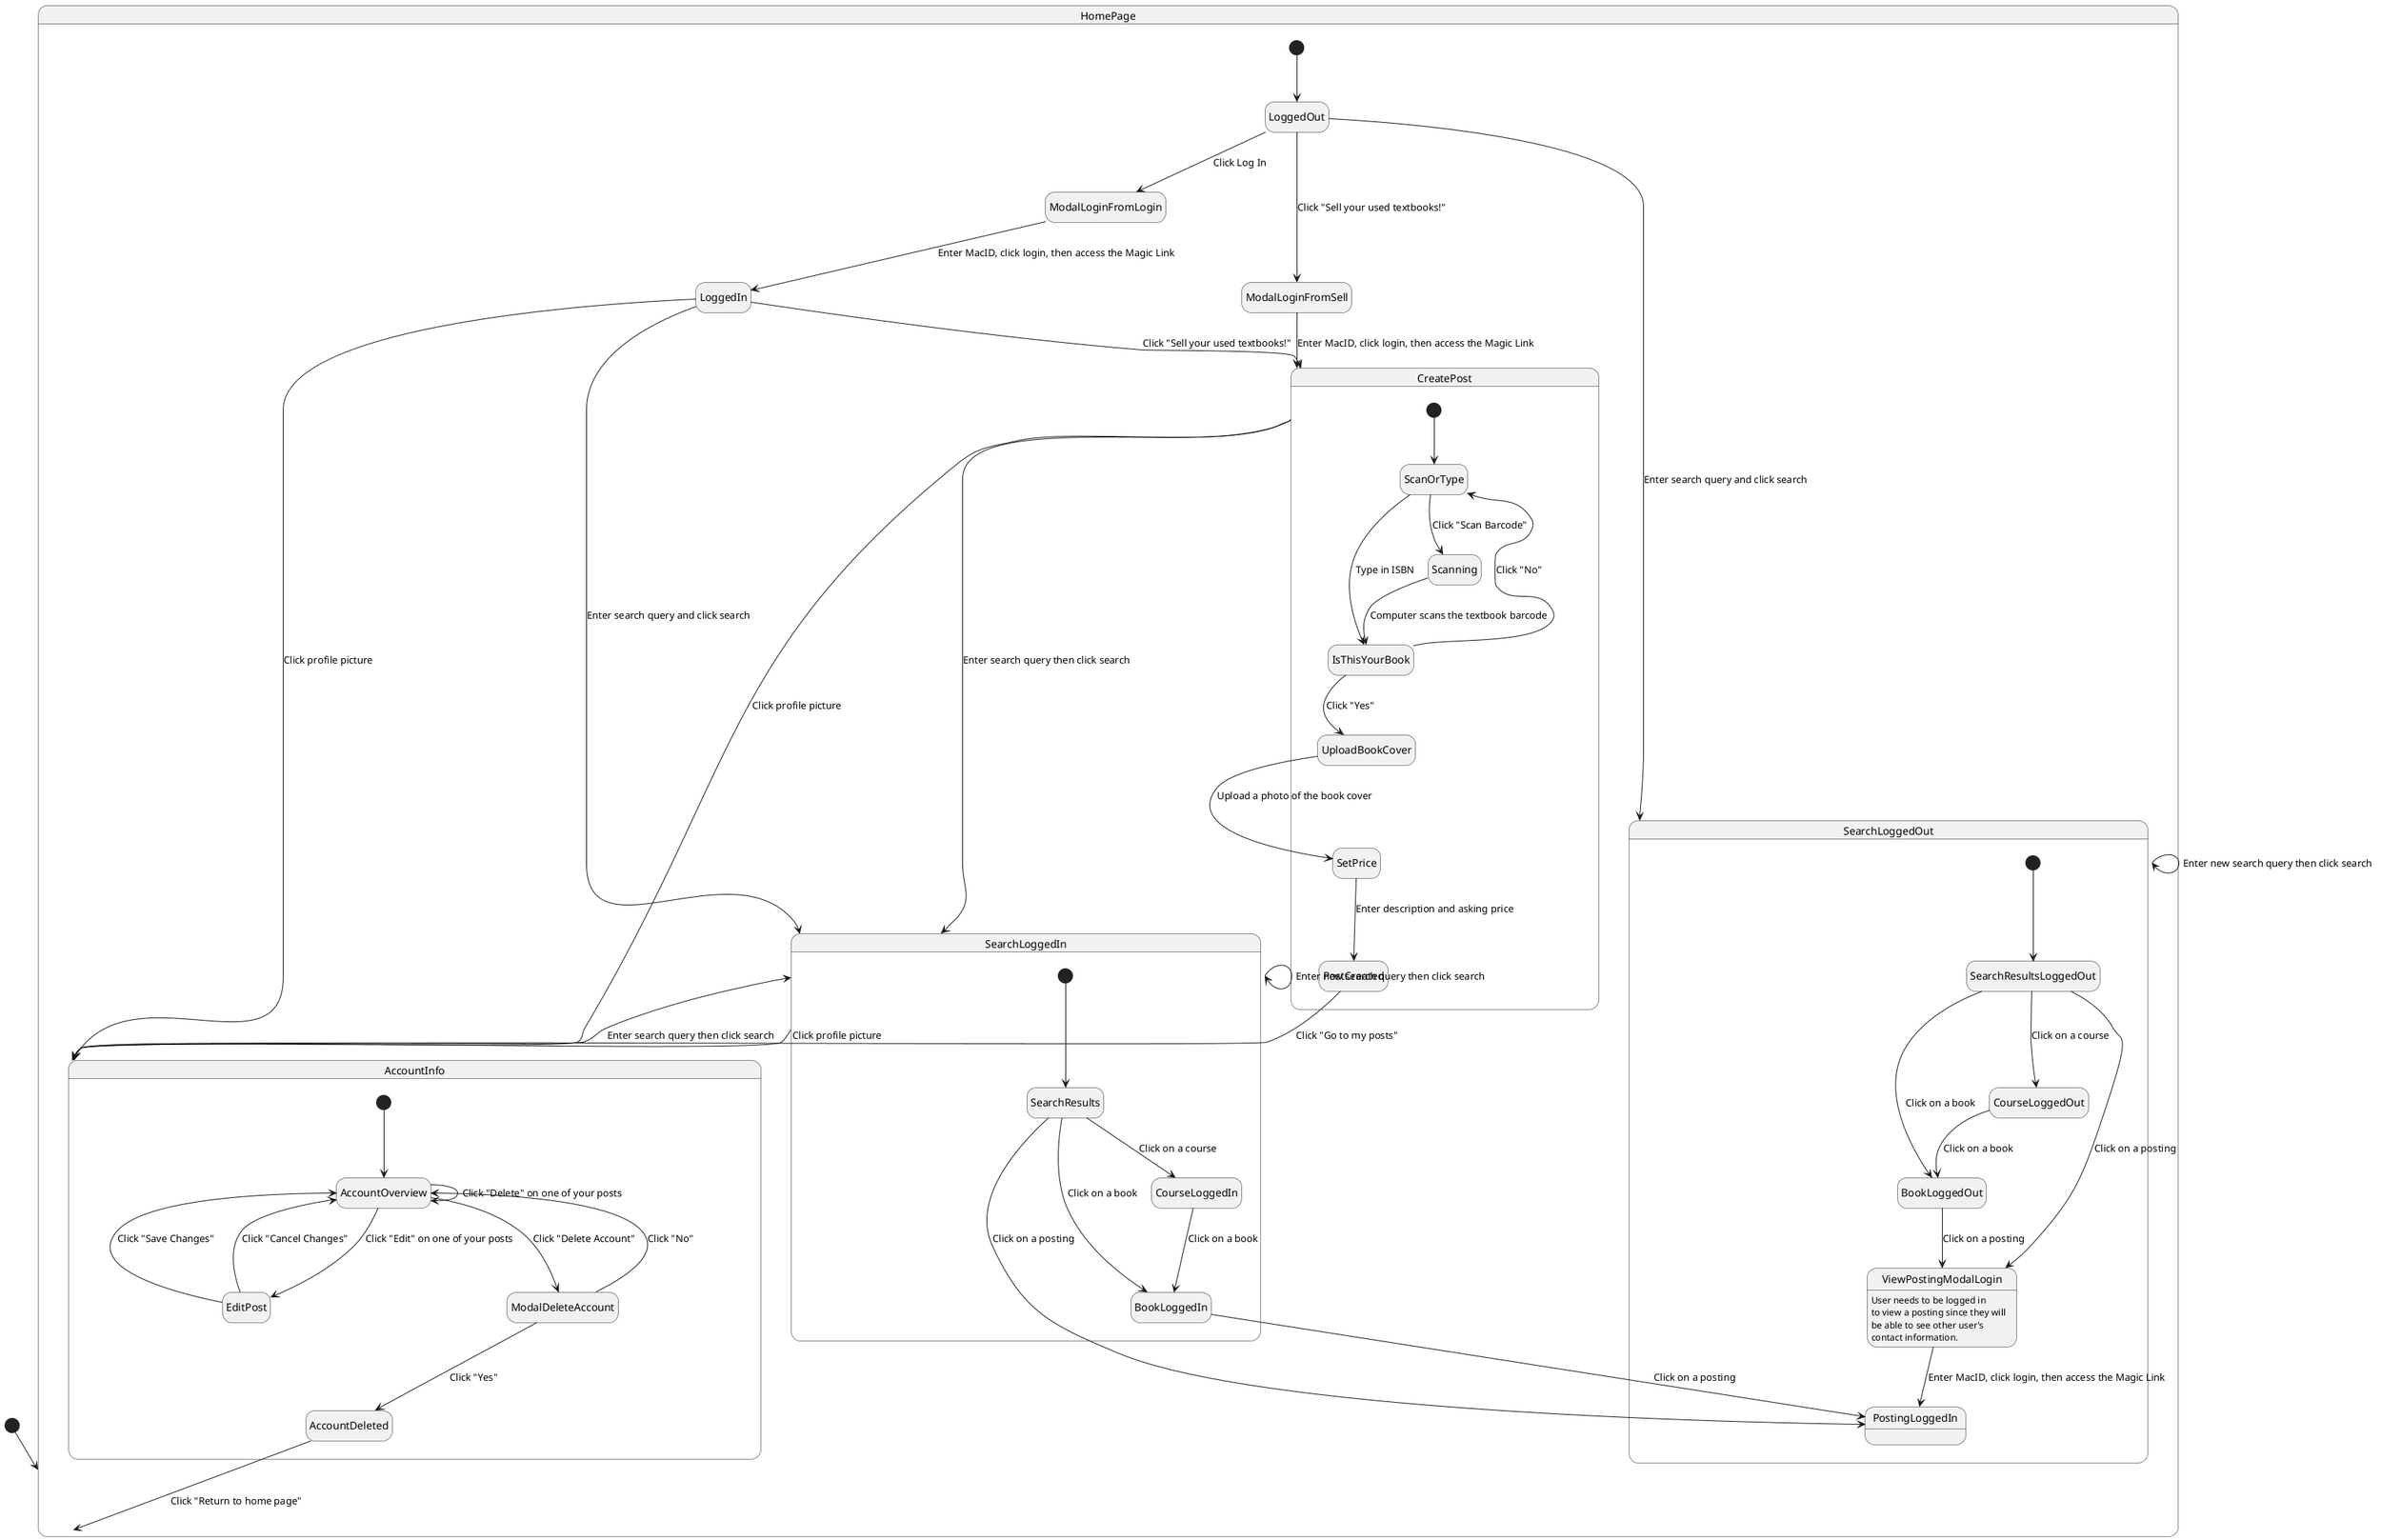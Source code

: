 @startuml UIStateDiagram
hide empty description

[*] --> HomePage

state HomePage {
  [*] --> LoggedOut
  LoggedOut --> ModalLoginFromLogin: Click Log In
  LoggedOut --> ModalLoginFromSell: Click "Sell your used textbooks!"
  ModalLoginFromLogin --> LoggedIn: Enter MacID, click login, then access the Magic Link
  ModalLoginFromSell --> CreatePost: Enter MacID, click login, then access the Magic Link
  LoggedOut --> SearchLoggedOut: Enter search query and click search
  LoggedIn --> SearchLoggedIn: Enter search query and click search
  LoggedIn --> CreatePost: Click "Sell your used textbooks!"
  LoggedIn --> AccountInfo: Click profile picture
}

state CreatePost {
  [*] --> ScanOrType
  ScanOrType --> IsThisYourBook: Type in ISBN
  ScanOrType --> Scanning: Click "Scan Barcode"
  Scanning --> IsThisYourBook: Computer scans the textbook barcode
  IsThisYourBook --> UploadBookCover: Click "Yes"
  IsThisYourBook --> ScanOrType: Click "No"
  UploadBookCover --> SetPrice: Upload a photo of the book cover
  SetPrice --> PostCreated: Enter description and asking price
  PostCreated --> AccountInfo: Click "Go to my posts"
}

state SearchLoggedOut {
  [*] --> SearchResultsLoggedOut
  SearchResultsLoggedOut --> CourseLoggedOut: Click on a course
  SearchResultsLoggedOut --> BookLoggedOut: Click on a book
  SearchResultsLoggedOut --> ViewPostingModalLogin: Click on a posting
  BookLoggedOut --> ViewPostingModalLogin: Click on a posting
  CourseLoggedOut --> BookLoggedOut: Click on a book
  ViewPostingModalLogin: User needs to be logged in
  ViewPostingModalLogin: to view a posting since they will
  ViewPostingModalLogin: be able to see other user's
  ViewPostingModalLogin: contact information.
  ViewPostingModalLogin --> PostingLoggedIn: Enter MacID, click login, then access the Magic Link
}

state SearchLoggedIn {
  [*] --> SearchResults
  state PostingLoggedIn {
  }
  SearchResults --> CourseLoggedIn: Click on a course
  SearchResults --> BookLoggedIn: Click on a book
  SearchResults --> PostingLoggedIn: Click on a posting
  BookLoggedIn --> PostingLoggedIn: Click on a posting
  CourseLoggedIn --> BookLoggedIn: Click on a book
}

state AccountInfo {
  [*] --> AccountOverview
  AccountOverview --> AccountOverview: Click "Delete" on one of your posts
  AccountOverview --> EditPost: Click "Edit" on one of your posts
  EditPost --> AccountOverview: Click "Save Changes"
  EditPost --> AccountOverview: Click "Cancel Changes"

  AccountOverview --> ModalDeleteAccount: Click "Delete Account"
  ModalDeleteAccount --> AccountOverview: Click "No"
  ModalDeleteAccount --> AccountDeleted: Click "Yes"
  AccountDeleted --> HomePage: Click "Return to home page"
}

CreatePost --> AccountInfo: Click profile picture
SearchLoggedIn --> AccountInfo: Click profile picture

CreatePost --> SearchLoggedIn: Enter search query then click search
AccountInfo --> SearchLoggedIn: Enter search query then click search
SearchLoggedIn --> SearchLoggedIn: Enter new search query then click search

SearchLoggedOut --> SearchLoggedOut: Enter new search query then click search

@enduml
